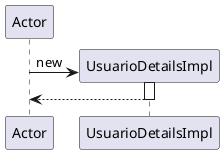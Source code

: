 @startuml
participant Actor
create UsuarioDetailsImpl
Actor -> UsuarioDetailsImpl : new
activate UsuarioDetailsImpl
return
@enduml